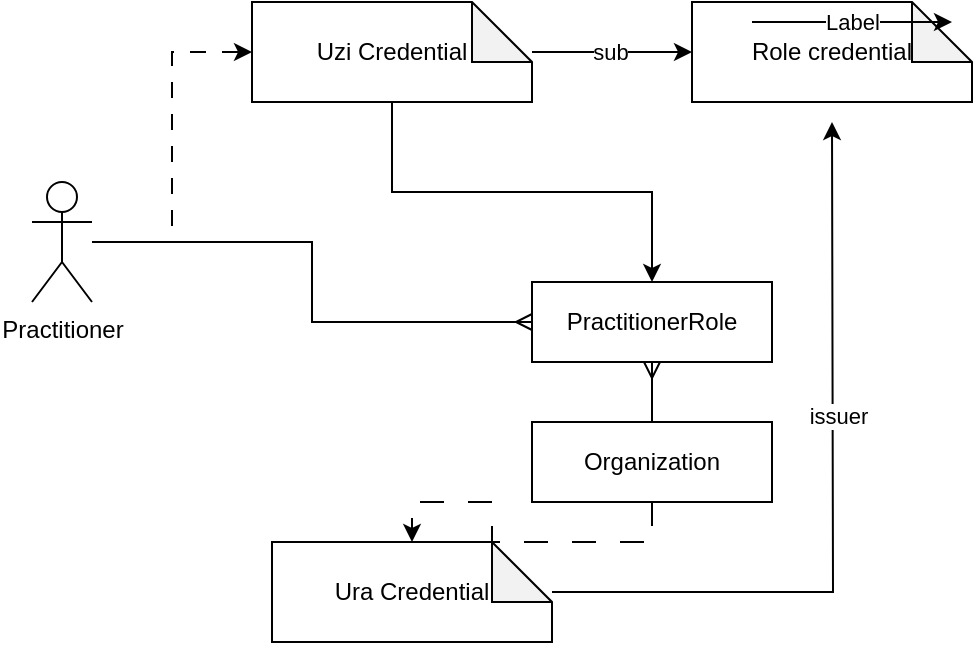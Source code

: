 <mxfile version="24.6.4" type="device">
  <diagram name="Page-1" id="JzOKHiW9dGkAq-V41V1e">
    <mxGraphModel dx="1818" dy="1158" grid="1" gridSize="10" guides="1" tooltips="1" connect="1" arrows="1" fold="1" page="1" pageScale="1" pageWidth="827" pageHeight="1169" math="0" shadow="0">
      <root>
        <mxCell id="0" />
        <mxCell id="1" parent="0" />
        <mxCell id="K7yHzfW4WV1s8q2YCmYE-11" style="edgeStyle=orthogonalEdgeStyle;rounded=0;orthogonalLoop=1;jettySize=auto;html=1;endArrow=ERmany;endFill=0;" edge="1" parent="1" source="K7yHzfW4WV1s8q2YCmYE-2" target="K7yHzfW4WV1s8q2YCmYE-5">
          <mxGeometry relative="1" as="geometry">
            <Array as="points">
              <mxPoint x="200" y="170" />
              <mxPoint x="200" y="210" />
            </Array>
          </mxGeometry>
        </mxCell>
        <mxCell id="K7yHzfW4WV1s8q2YCmYE-2" value="Practitioner" style="shape=umlActor;verticalLabelPosition=bottom;verticalAlign=top;html=1;outlineConnect=0;" vertex="1" parent="1">
          <mxGeometry x="60" y="140" width="30" height="60" as="geometry" />
        </mxCell>
        <mxCell id="K7yHzfW4WV1s8q2YCmYE-10" style="edgeStyle=orthogonalEdgeStyle;rounded=0;orthogonalLoop=1;jettySize=auto;html=1;entryX=0.5;entryY=0;entryDx=0;entryDy=0;" edge="1" parent="1" source="K7yHzfW4WV1s8q2YCmYE-3" target="K7yHzfW4WV1s8q2YCmYE-5">
          <mxGeometry relative="1" as="geometry" />
        </mxCell>
        <mxCell id="K7yHzfW4WV1s8q2YCmYE-3" value="&lt;div style=&quot;text-align: start;&quot;&gt;&lt;div&gt;Uzi Credential&lt;/div&gt;&lt;div&gt;&lt;/div&gt;&lt;div&gt;&lt;/div&gt;&lt;/div&gt;&lt;div style=&quot;text-align: start;&quot;&gt;&lt;div&gt;&lt;/div&gt;&lt;/div&gt;" style="shape=note;whiteSpace=wrap;html=1;backgroundOutline=1;darkOpacity=0.05;" vertex="1" parent="1">
          <mxGeometry x="170" y="50" width="140" height="50" as="geometry" />
        </mxCell>
        <mxCell id="K7yHzfW4WV1s8q2YCmYE-5" value="&lt;div style=&quot;text-align: start;&quot;&gt;PractitionerRole&lt;/div&gt;&lt;div style=&quot;text-align: start;&quot;&gt;&lt;div&gt;&lt;/div&gt;&lt;/div&gt;" style="rounded=0;whiteSpace=wrap;html=1;" vertex="1" parent="1">
          <mxGeometry x="310" y="190" width="120" height="40" as="geometry" />
        </mxCell>
        <mxCell id="K7yHzfW4WV1s8q2YCmYE-13" style="edgeStyle=orthogonalEdgeStyle;rounded=0;orthogonalLoop=1;jettySize=auto;html=1;entryX=0.5;entryY=1;entryDx=0;entryDy=0;endArrow=ERmany;endFill=0;" edge="1" parent="1" source="K7yHzfW4WV1s8q2YCmYE-6" target="K7yHzfW4WV1s8q2YCmYE-5">
          <mxGeometry relative="1" as="geometry" />
        </mxCell>
        <mxCell id="K7yHzfW4WV1s8q2YCmYE-6" value="&lt;div style=&quot;text-align: start;&quot;&gt;Organization&lt;br&gt;&lt;/div&gt;&lt;div style=&quot;text-align: start;&quot;&gt;&lt;div&gt;&lt;/div&gt;&lt;/div&gt;" style="rounded=0;whiteSpace=wrap;html=1;" vertex="1" parent="1">
          <mxGeometry x="310" y="260" width="120" height="40" as="geometry" />
        </mxCell>
        <mxCell id="K7yHzfW4WV1s8q2YCmYE-17" style="edgeStyle=orthogonalEdgeStyle;rounded=0;orthogonalLoop=1;jettySize=auto;html=1;" edge="1" parent="1" source="K7yHzfW4WV1s8q2YCmYE-7">
          <mxGeometry relative="1" as="geometry">
            <mxPoint x="460" y="110" as="targetPoint" />
          </mxGeometry>
        </mxCell>
        <mxCell id="K7yHzfW4WV1s8q2YCmYE-18" value="issuer" style="edgeLabel;html=1;align=center;verticalAlign=middle;resizable=0;points=[];" vertex="1" connectable="0" parent="K7yHzfW4WV1s8q2YCmYE-17">
          <mxGeometry x="0.217" y="-2" relative="1" as="geometry">
            <mxPoint as="offset" />
          </mxGeometry>
        </mxCell>
        <mxCell id="K7yHzfW4WV1s8q2YCmYE-7" value="&lt;div style=&quot;text-align: start;&quot;&gt;&lt;div&gt;Ura Credential&lt;br&gt;&lt;/div&gt;&lt;div&gt;&lt;/div&gt;&lt;div&gt;&lt;/div&gt;&lt;/div&gt;&lt;div style=&quot;text-align: start;&quot;&gt;&lt;div&gt;&lt;/div&gt;&lt;/div&gt;" style="shape=note;whiteSpace=wrap;html=1;backgroundOutline=1;darkOpacity=0.05;" vertex="1" parent="1">
          <mxGeometry x="180" y="320" width="140" height="50" as="geometry" />
        </mxCell>
        <mxCell id="K7yHzfW4WV1s8q2YCmYE-8" style="edgeStyle=orthogonalEdgeStyle;rounded=0;orthogonalLoop=1;jettySize=auto;html=1;entryX=0.5;entryY=0;entryDx=0;entryDy=0;entryPerimeter=0;dashed=1;dashPattern=12 12;" edge="1" parent="1" source="K7yHzfW4WV1s8q2YCmYE-6" target="K7yHzfW4WV1s8q2YCmYE-7">
          <mxGeometry relative="1" as="geometry" />
        </mxCell>
        <mxCell id="K7yHzfW4WV1s8q2YCmYE-12" style="edgeStyle=orthogonalEdgeStyle;rounded=0;orthogonalLoop=1;jettySize=auto;html=1;entryX=0;entryY=0.5;entryDx=0;entryDy=0;entryPerimeter=0;dashed=1;dashPattern=8 8;" edge="1" parent="1" source="K7yHzfW4WV1s8q2YCmYE-2" target="K7yHzfW4WV1s8q2YCmYE-3">
          <mxGeometry relative="1" as="geometry" />
        </mxCell>
        <mxCell id="K7yHzfW4WV1s8q2YCmYE-14" value="&lt;div style=&quot;text-align: start;&quot;&gt;&lt;div&gt;Role credential&lt;/div&gt;&lt;div&gt;&lt;/div&gt;&lt;div&gt;&lt;/div&gt;&lt;/div&gt;&lt;div style=&quot;text-align: start;&quot;&gt;&lt;div&gt;&lt;/div&gt;&lt;/div&gt;" style="shape=note;whiteSpace=wrap;html=1;backgroundOutline=1;darkOpacity=0.05;" vertex="1" parent="1">
          <mxGeometry x="390" y="50" width="140" height="50" as="geometry" />
        </mxCell>
        <mxCell id="K7yHzfW4WV1s8q2YCmYE-15" value="" style="endArrow=classic;html=1;rounded=0;" edge="1" parent="1">
          <mxGeometry relative="1" as="geometry">
            <mxPoint x="420" y="60" as="sourcePoint" />
            <mxPoint x="520" y="60" as="targetPoint" />
          </mxGeometry>
        </mxCell>
        <mxCell id="K7yHzfW4WV1s8q2YCmYE-16" value="Label" style="edgeLabel;resizable=0;html=1;;align=center;verticalAlign=middle;" connectable="0" vertex="1" parent="K7yHzfW4WV1s8q2YCmYE-15">
          <mxGeometry relative="1" as="geometry" />
        </mxCell>
        <mxCell id="K7yHzfW4WV1s8q2YCmYE-19" style="edgeStyle=orthogonalEdgeStyle;rounded=0;orthogonalLoop=1;jettySize=auto;html=1;entryX=0;entryY=0.5;entryDx=0;entryDy=0;entryPerimeter=0;" edge="1" parent="1" source="K7yHzfW4WV1s8q2YCmYE-3" target="K7yHzfW4WV1s8q2YCmYE-14">
          <mxGeometry relative="1" as="geometry" />
        </mxCell>
        <mxCell id="K7yHzfW4WV1s8q2YCmYE-20" value="sub" style="edgeLabel;html=1;align=center;verticalAlign=middle;resizable=0;points=[];" vertex="1" connectable="0" parent="K7yHzfW4WV1s8q2YCmYE-19">
          <mxGeometry x="-0.025" relative="1" as="geometry">
            <mxPoint as="offset" />
          </mxGeometry>
        </mxCell>
      </root>
    </mxGraphModel>
  </diagram>
</mxfile>
